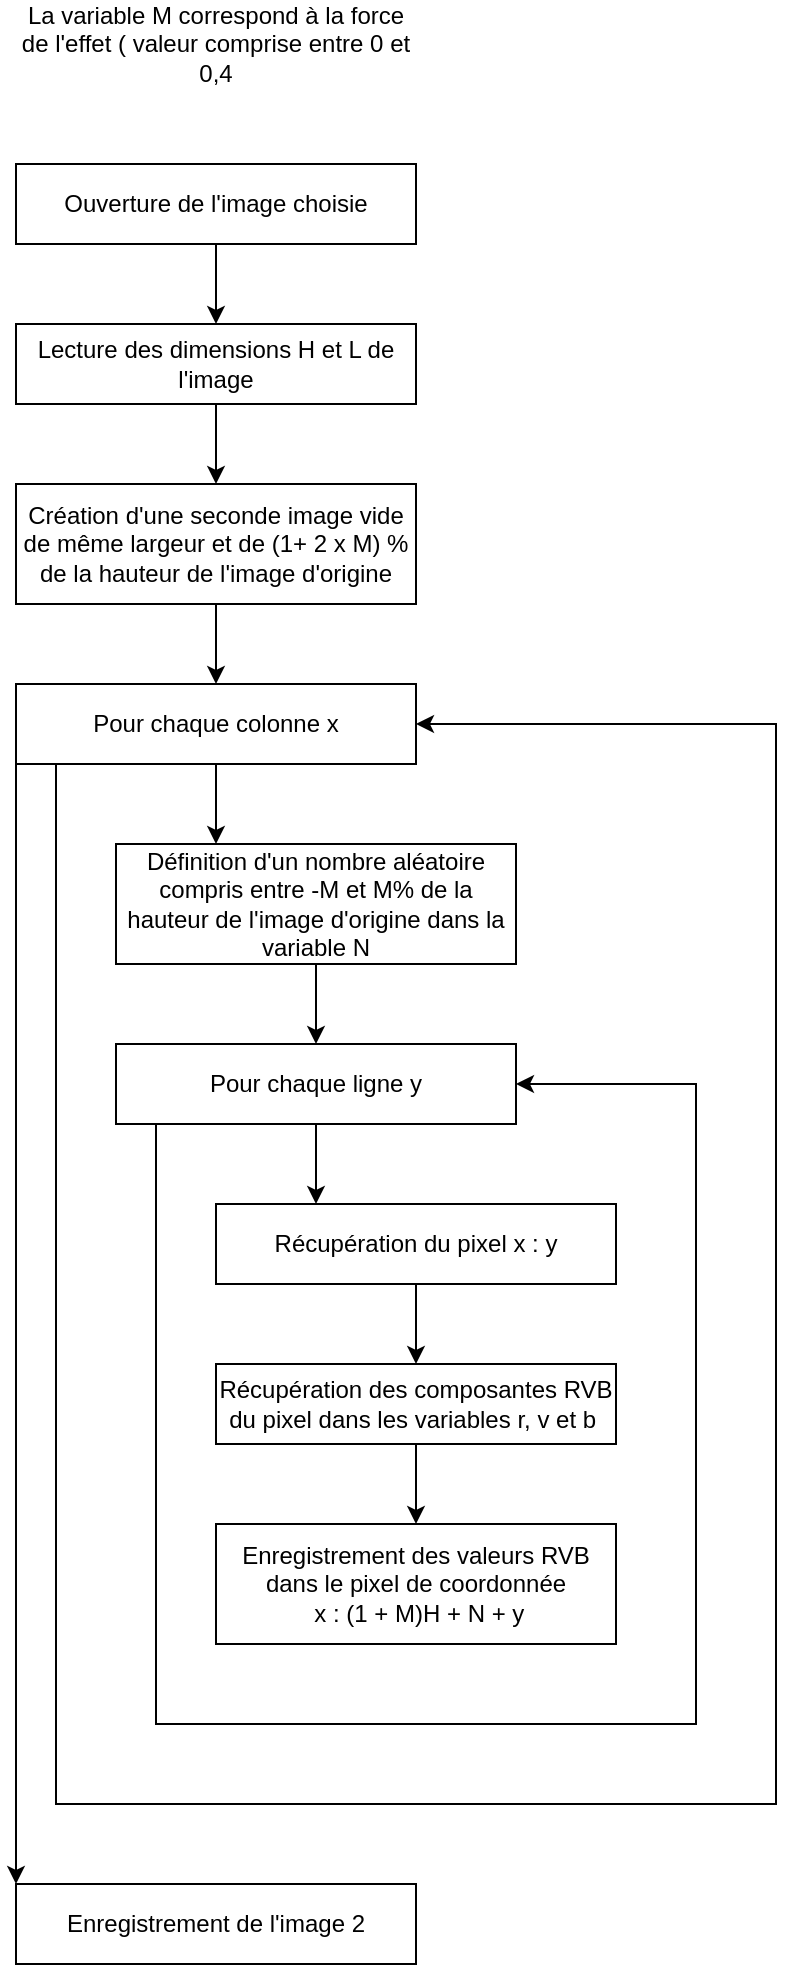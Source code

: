 <mxfile version="23.1.4" type="device">
  <diagram name="Page-1" id="vfGMUqw6DaAGaZKLnIu0">
    <mxGraphModel dx="548" dy="1710" grid="1" gridSize="10" guides="1" tooltips="1" connect="1" arrows="1" fold="1" page="1" pageScale="1" pageWidth="827" pageHeight="1169" math="0" shadow="0">
      <root>
        <mxCell id="0" />
        <mxCell id="1" parent="0" />
        <mxCell id="NSZZyUumAfaSoyWjECCj-2" value="Ouverture de l&#39;image choisie" style="rounded=0;whiteSpace=wrap;html=1;" parent="1" vertex="1">
          <mxGeometry x="40" y="80" width="200" height="40" as="geometry" />
        </mxCell>
        <mxCell id="NSZZyUumAfaSoyWjECCj-3" value="Lecture des dimensions H et L de l&#39;image" style="rounded=0;whiteSpace=wrap;html=1;" parent="1" vertex="1">
          <mxGeometry x="40" y="160" width="200" height="40" as="geometry" />
        </mxCell>
        <mxCell id="NSZZyUumAfaSoyWjECCj-4" value="" style="endArrow=classic;html=1;rounded=0;entryX=0.5;entryY=0;entryDx=0;entryDy=0;exitX=0.5;exitY=1;exitDx=0;exitDy=0;" parent="1" source="NSZZyUumAfaSoyWjECCj-2" target="NSZZyUumAfaSoyWjECCj-3" edge="1">
          <mxGeometry width="50" height="50" relative="1" as="geometry">
            <mxPoint x="139.5" y="130" as="sourcePoint" />
            <mxPoint x="139.5" y="160" as="targetPoint" />
          </mxGeometry>
        </mxCell>
        <mxCell id="NSZZyUumAfaSoyWjECCj-5" value="Création d&#39;une seconde image vide de même largeur et de (1+ 2 x M) % de la hauteur de l&#39;image d&#39;origine" style="rounded=0;whiteSpace=wrap;html=1;" parent="1" vertex="1">
          <mxGeometry x="40" y="240" width="200" height="60" as="geometry" />
        </mxCell>
        <mxCell id="NSZZyUumAfaSoyWjECCj-6" value="" style="endArrow=classic;html=1;rounded=0;exitX=0.5;exitY=1;exitDx=0;exitDy=0;entryX=0.5;entryY=0;entryDx=0;entryDy=0;" parent="1" source="NSZZyUumAfaSoyWjECCj-3" target="NSZZyUumAfaSoyWjECCj-5" edge="1">
          <mxGeometry width="50" height="50" relative="1" as="geometry">
            <mxPoint x="390" y="330" as="sourcePoint" />
            <mxPoint x="440" y="280" as="targetPoint" />
          </mxGeometry>
        </mxCell>
        <mxCell id="NSZZyUumAfaSoyWjECCj-7" value="Pour chaque colonne x" style="rounded=0;whiteSpace=wrap;html=1;" parent="1" vertex="1">
          <mxGeometry x="40" y="340" width="200" height="40" as="geometry" />
        </mxCell>
        <mxCell id="NSZZyUumAfaSoyWjECCj-8" value="" style="endArrow=classic;html=1;rounded=0;exitX=0.5;exitY=1;exitDx=0;exitDy=0;entryX=0.5;entryY=0;entryDx=0;entryDy=0;" parent="1" source="NSZZyUumAfaSoyWjECCj-5" target="NSZZyUumAfaSoyWjECCj-7" edge="1">
          <mxGeometry width="50" height="50" relative="1" as="geometry">
            <mxPoint x="390" y="330" as="sourcePoint" />
            <mxPoint x="440" y="280" as="targetPoint" />
          </mxGeometry>
        </mxCell>
        <mxCell id="NSZZyUumAfaSoyWjECCj-9" value="Définition d&#39;un nombre aléatoire compris entre -M et M% de la hauteur de l&#39;image d&#39;origine dans la variable N" style="rounded=0;whiteSpace=wrap;html=1;" parent="1" vertex="1">
          <mxGeometry x="90" y="420" width="200" height="60" as="geometry" />
        </mxCell>
        <mxCell id="NSZZyUumAfaSoyWjECCj-10" value="" style="endArrow=classic;html=1;rounded=0;exitX=0.5;exitY=1;exitDx=0;exitDy=0;entryX=0.25;entryY=0;entryDx=0;entryDy=0;" parent="1" source="NSZZyUumAfaSoyWjECCj-7" target="NSZZyUumAfaSoyWjECCj-9" edge="1">
          <mxGeometry width="50" height="50" relative="1" as="geometry">
            <mxPoint x="390" y="330" as="sourcePoint" />
            <mxPoint x="440" y="280" as="targetPoint" />
          </mxGeometry>
        </mxCell>
        <mxCell id="NSZZyUumAfaSoyWjECCj-11" value="Pour chaque ligne y" style="rounded=0;whiteSpace=wrap;html=1;" parent="1" vertex="1">
          <mxGeometry x="90" y="520" width="200" height="40" as="geometry" />
        </mxCell>
        <mxCell id="NSZZyUumAfaSoyWjECCj-12" value="" style="endArrow=classic;html=1;rounded=0;exitX=0.5;exitY=1;exitDx=0;exitDy=0;entryX=0.5;entryY=0;entryDx=0;entryDy=0;" parent="1" source="NSZZyUumAfaSoyWjECCj-9" target="NSZZyUumAfaSoyWjECCj-11" edge="1">
          <mxGeometry width="50" height="50" relative="1" as="geometry">
            <mxPoint x="390" y="430" as="sourcePoint" />
            <mxPoint x="440" y="380" as="targetPoint" />
          </mxGeometry>
        </mxCell>
        <mxCell id="NSZZyUumAfaSoyWjECCj-19" style="edgeStyle=orthogonalEdgeStyle;rounded=0;orthogonalLoop=1;jettySize=auto;html=1;exitX=0.5;exitY=1;exitDx=0;exitDy=0;entryX=0.5;entryY=0;entryDx=0;entryDy=0;" parent="1" source="NSZZyUumAfaSoyWjECCj-13" target="NSZZyUumAfaSoyWjECCj-18" edge="1">
          <mxGeometry relative="1" as="geometry" />
        </mxCell>
        <mxCell id="NSZZyUumAfaSoyWjECCj-13" value="Récupération des composantes RVB du pixel dans les variables r, v et b&amp;nbsp;" style="rounded=0;whiteSpace=wrap;html=1;" parent="1" vertex="1">
          <mxGeometry x="140" y="680" width="200" height="40" as="geometry" />
        </mxCell>
        <mxCell id="NSZZyUumAfaSoyWjECCj-15" value="Récupération du pixel x : y" style="rounded=0;whiteSpace=wrap;html=1;" parent="1" vertex="1">
          <mxGeometry x="140" y="600" width="200" height="40" as="geometry" />
        </mxCell>
        <mxCell id="NSZZyUumAfaSoyWjECCj-16" value="" style="endArrow=classic;html=1;rounded=0;exitX=0.5;exitY=1;exitDx=0;exitDy=0;entryX=0.25;entryY=0;entryDx=0;entryDy=0;" parent="1" source="NSZZyUumAfaSoyWjECCj-11" target="NSZZyUumAfaSoyWjECCj-15" edge="1">
          <mxGeometry width="50" height="50" relative="1" as="geometry">
            <mxPoint x="390" y="470" as="sourcePoint" />
            <mxPoint x="440" y="420" as="targetPoint" />
          </mxGeometry>
        </mxCell>
        <mxCell id="NSZZyUumAfaSoyWjECCj-17" value="" style="endArrow=classic;html=1;rounded=0;exitX=0.5;exitY=1;exitDx=0;exitDy=0;entryX=0.5;entryY=0;entryDx=0;entryDy=0;" parent="1" source="NSZZyUumAfaSoyWjECCj-15" target="NSZZyUumAfaSoyWjECCj-13" edge="1">
          <mxGeometry width="50" height="50" relative="1" as="geometry">
            <mxPoint x="390" y="470" as="sourcePoint" />
            <mxPoint x="440" y="420" as="targetPoint" />
          </mxGeometry>
        </mxCell>
        <mxCell id="NSZZyUumAfaSoyWjECCj-18" value="Enregistrement des valeurs RVB dans le pixel de coordonnée&lt;br&gt;&amp;nbsp;x : (1 + M)H + N + y" style="rounded=0;whiteSpace=wrap;html=1;" parent="1" vertex="1">
          <mxGeometry x="140" y="760" width="200" height="60" as="geometry" />
        </mxCell>
        <mxCell id="NSZZyUumAfaSoyWjECCj-25" value="" style="endArrow=classic;html=1;rounded=0;entryX=1;entryY=0.5;entryDx=0;entryDy=0;" parent="1" target="NSZZyUumAfaSoyWjECCj-11" edge="1">
          <mxGeometry width="50" height="50" relative="1" as="geometry">
            <mxPoint x="110" y="560" as="sourcePoint" />
            <mxPoint x="440" y="620" as="targetPoint" />
            <Array as="points">
              <mxPoint x="110" y="860" />
              <mxPoint x="380" y="860" />
              <mxPoint x="380" y="540" />
            </Array>
          </mxGeometry>
        </mxCell>
        <mxCell id="NSZZyUumAfaSoyWjECCj-27" value="" style="endArrow=classic;html=1;rounded=0;exitX=0.1;exitY=1;exitDx=0;exitDy=0;exitPerimeter=0;entryX=1;entryY=0.5;entryDx=0;entryDy=0;" parent="1" source="NSZZyUumAfaSoyWjECCj-7" target="NSZZyUumAfaSoyWjECCj-7" edge="1">
          <mxGeometry width="50" height="50" relative="1" as="geometry">
            <mxPoint x="-30" y="490" as="sourcePoint" />
            <mxPoint x="510" y="910" as="targetPoint" />
            <Array as="points">
              <mxPoint x="60" y="900" />
              <mxPoint x="420" y="900" />
              <mxPoint x="420" y="360" />
            </Array>
          </mxGeometry>
        </mxCell>
        <mxCell id="NSZZyUumAfaSoyWjECCj-28" value="" style="endArrow=classic;html=1;rounded=0;exitX=0;exitY=1;exitDx=0;exitDy=0;entryX=0;entryY=0;entryDx=0;entryDy=0;" parent="1" source="NSZZyUumAfaSoyWjECCj-7" target="NSZZyUumAfaSoyWjECCj-29" edge="1">
          <mxGeometry width="50" height="50" relative="1" as="geometry">
            <mxPoint x="390" y="680" as="sourcePoint" />
            <mxPoint x="40" y="940" as="targetPoint" />
            <Array as="points">
              <mxPoint x="40" y="940" />
            </Array>
          </mxGeometry>
        </mxCell>
        <mxCell id="NSZZyUumAfaSoyWjECCj-29" value="Enregistrement de l&#39;image 2" style="rounded=0;whiteSpace=wrap;html=1;" parent="1" vertex="1">
          <mxGeometry x="40" y="940" width="200" height="40" as="geometry" />
        </mxCell>
        <mxCell id="m1P0dxApz12zkpkzzquo-1" value="La variable M correspond à la force de l&#39;effet ( valeur comprise entre 0 et 0,4" style="text;html=1;align=center;verticalAlign=middle;whiteSpace=wrap;rounded=0;" vertex="1" parent="1">
          <mxGeometry x="40" width="200" height="40" as="geometry" />
        </mxCell>
      </root>
    </mxGraphModel>
  </diagram>
</mxfile>

